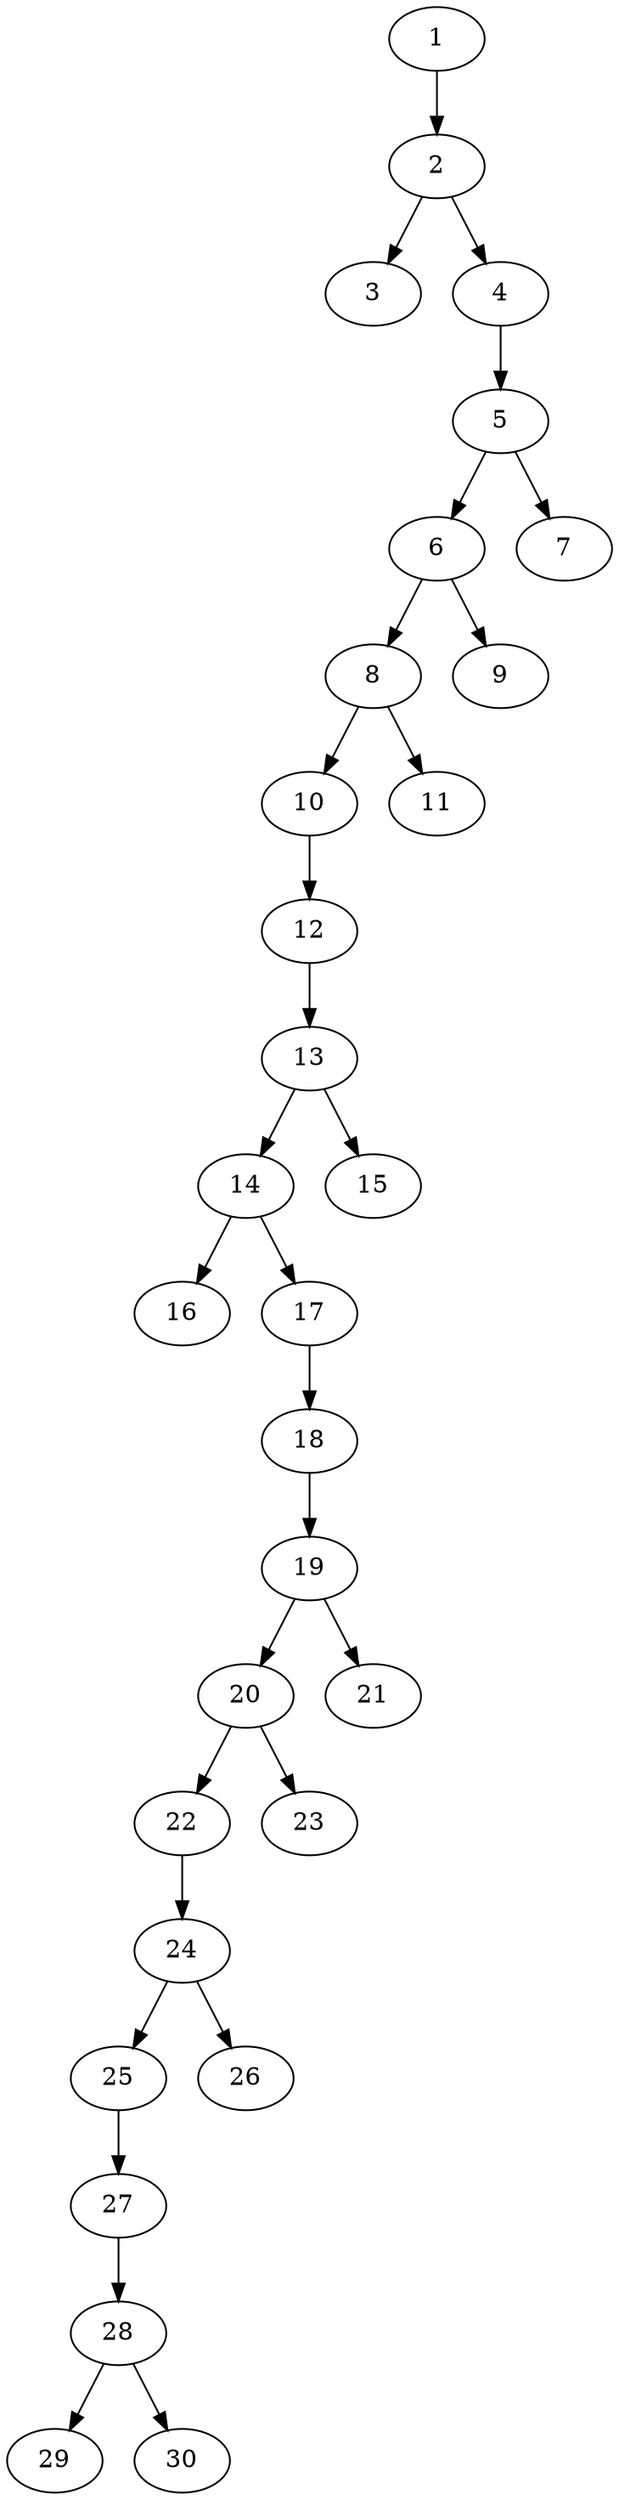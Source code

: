 // DAG automatically generated by daggen at Thu Oct  3 14:04:18 2019
// ./daggen --dot -n 30 --ccr 0.5 --fat 0.3 --regular 0.9 --density 0.5 --mindata 5242880 --maxdata 52428800 
digraph G {
  1 [size="20899840", alpha="0.10", expect_size="10449920"] 
  1 -> 2 [size ="10449920"]
  2 [size="19007488", alpha="0.07", expect_size="9503744"] 
  2 -> 3 [size ="9503744"]
  2 -> 4 [size ="9503744"]
  3 [size="84066304", alpha="0.05", expect_size="42033152"] 
  4 [size="24383488", alpha="0.13", expect_size="12191744"] 
  4 -> 5 [size ="12191744"]
  5 [size="70436864", alpha="0.02", expect_size="35218432"] 
  5 -> 6 [size ="35218432"]
  5 -> 7 [size ="35218432"]
  6 [size="64350208", alpha="0.01", expect_size="32175104"] 
  6 -> 8 [size ="32175104"]
  6 -> 9 [size ="32175104"]
  7 [size="65382400", alpha="0.14", expect_size="32691200"] 
  8 [size="51093504", alpha="0.15", expect_size="25546752"] 
  8 -> 10 [size ="25546752"]
  8 -> 11 [size ="25546752"]
  9 [size="104226816", alpha="0.05", expect_size="52113408"] 
  10 [size="84680704", alpha="0.10", expect_size="42340352"] 
  10 -> 12 [size ="42340352"]
  11 [size="41768960", alpha="0.05", expect_size="20884480"] 
  12 [size="88236032", alpha="0.15", expect_size="44118016"] 
  12 -> 13 [size ="44118016"]
  13 [size="26732544", alpha="0.01", expect_size="13366272"] 
  13 -> 14 [size ="13366272"]
  13 -> 15 [size ="13366272"]
  14 [size="50636800", alpha="0.16", expect_size="25318400"] 
  14 -> 16 [size ="25318400"]
  14 -> 17 [size ="25318400"]
  15 [size="15812608", alpha="0.11", expect_size="7906304"] 
  16 [size="25446400", alpha="0.17", expect_size="12723200"] 
  17 [size="29954048", alpha="0.06", expect_size="14977024"] 
  17 -> 18 [size ="14977024"]
  18 [size="94855168", alpha="0.02", expect_size="47427584"] 
  18 -> 19 [size ="47427584"]
  19 [size="72054784", alpha="0.17", expect_size="36027392"] 
  19 -> 20 [size ="36027392"]
  19 -> 21 [size ="36027392"]
  20 [size="96278528", alpha="0.19", expect_size="48139264"] 
  20 -> 22 [size ="48139264"]
  20 -> 23 [size ="48139264"]
  21 [size="47613952", alpha="0.03", expect_size="23806976"] 
  22 [size="71645184", alpha="0.09", expect_size="35822592"] 
  22 -> 24 [size ="35822592"]
  23 [size="46053376", alpha="0.10", expect_size="23026688"] 
  24 [size="48420864", alpha="0.14", expect_size="24210432"] 
  24 -> 25 [size ="24210432"]
  24 -> 26 [size ="24210432"]
  25 [size="31399936", alpha="0.11", expect_size="15699968"] 
  25 -> 27 [size ="15699968"]
  26 [size="84742144", alpha="0.20", expect_size="42371072"] 
  27 [size="70961152", alpha="0.20", expect_size="35480576"] 
  27 -> 28 [size ="35480576"]
  28 [size="98633728", alpha="0.08", expect_size="49316864"] 
  28 -> 29 [size ="49316864"]
  28 -> 30 [size ="49316864"]
  29 [size="14055424", alpha="0.17", expect_size="7027712"] 
  30 [size="95229952", alpha="0.01", expect_size="47614976"] 
}
